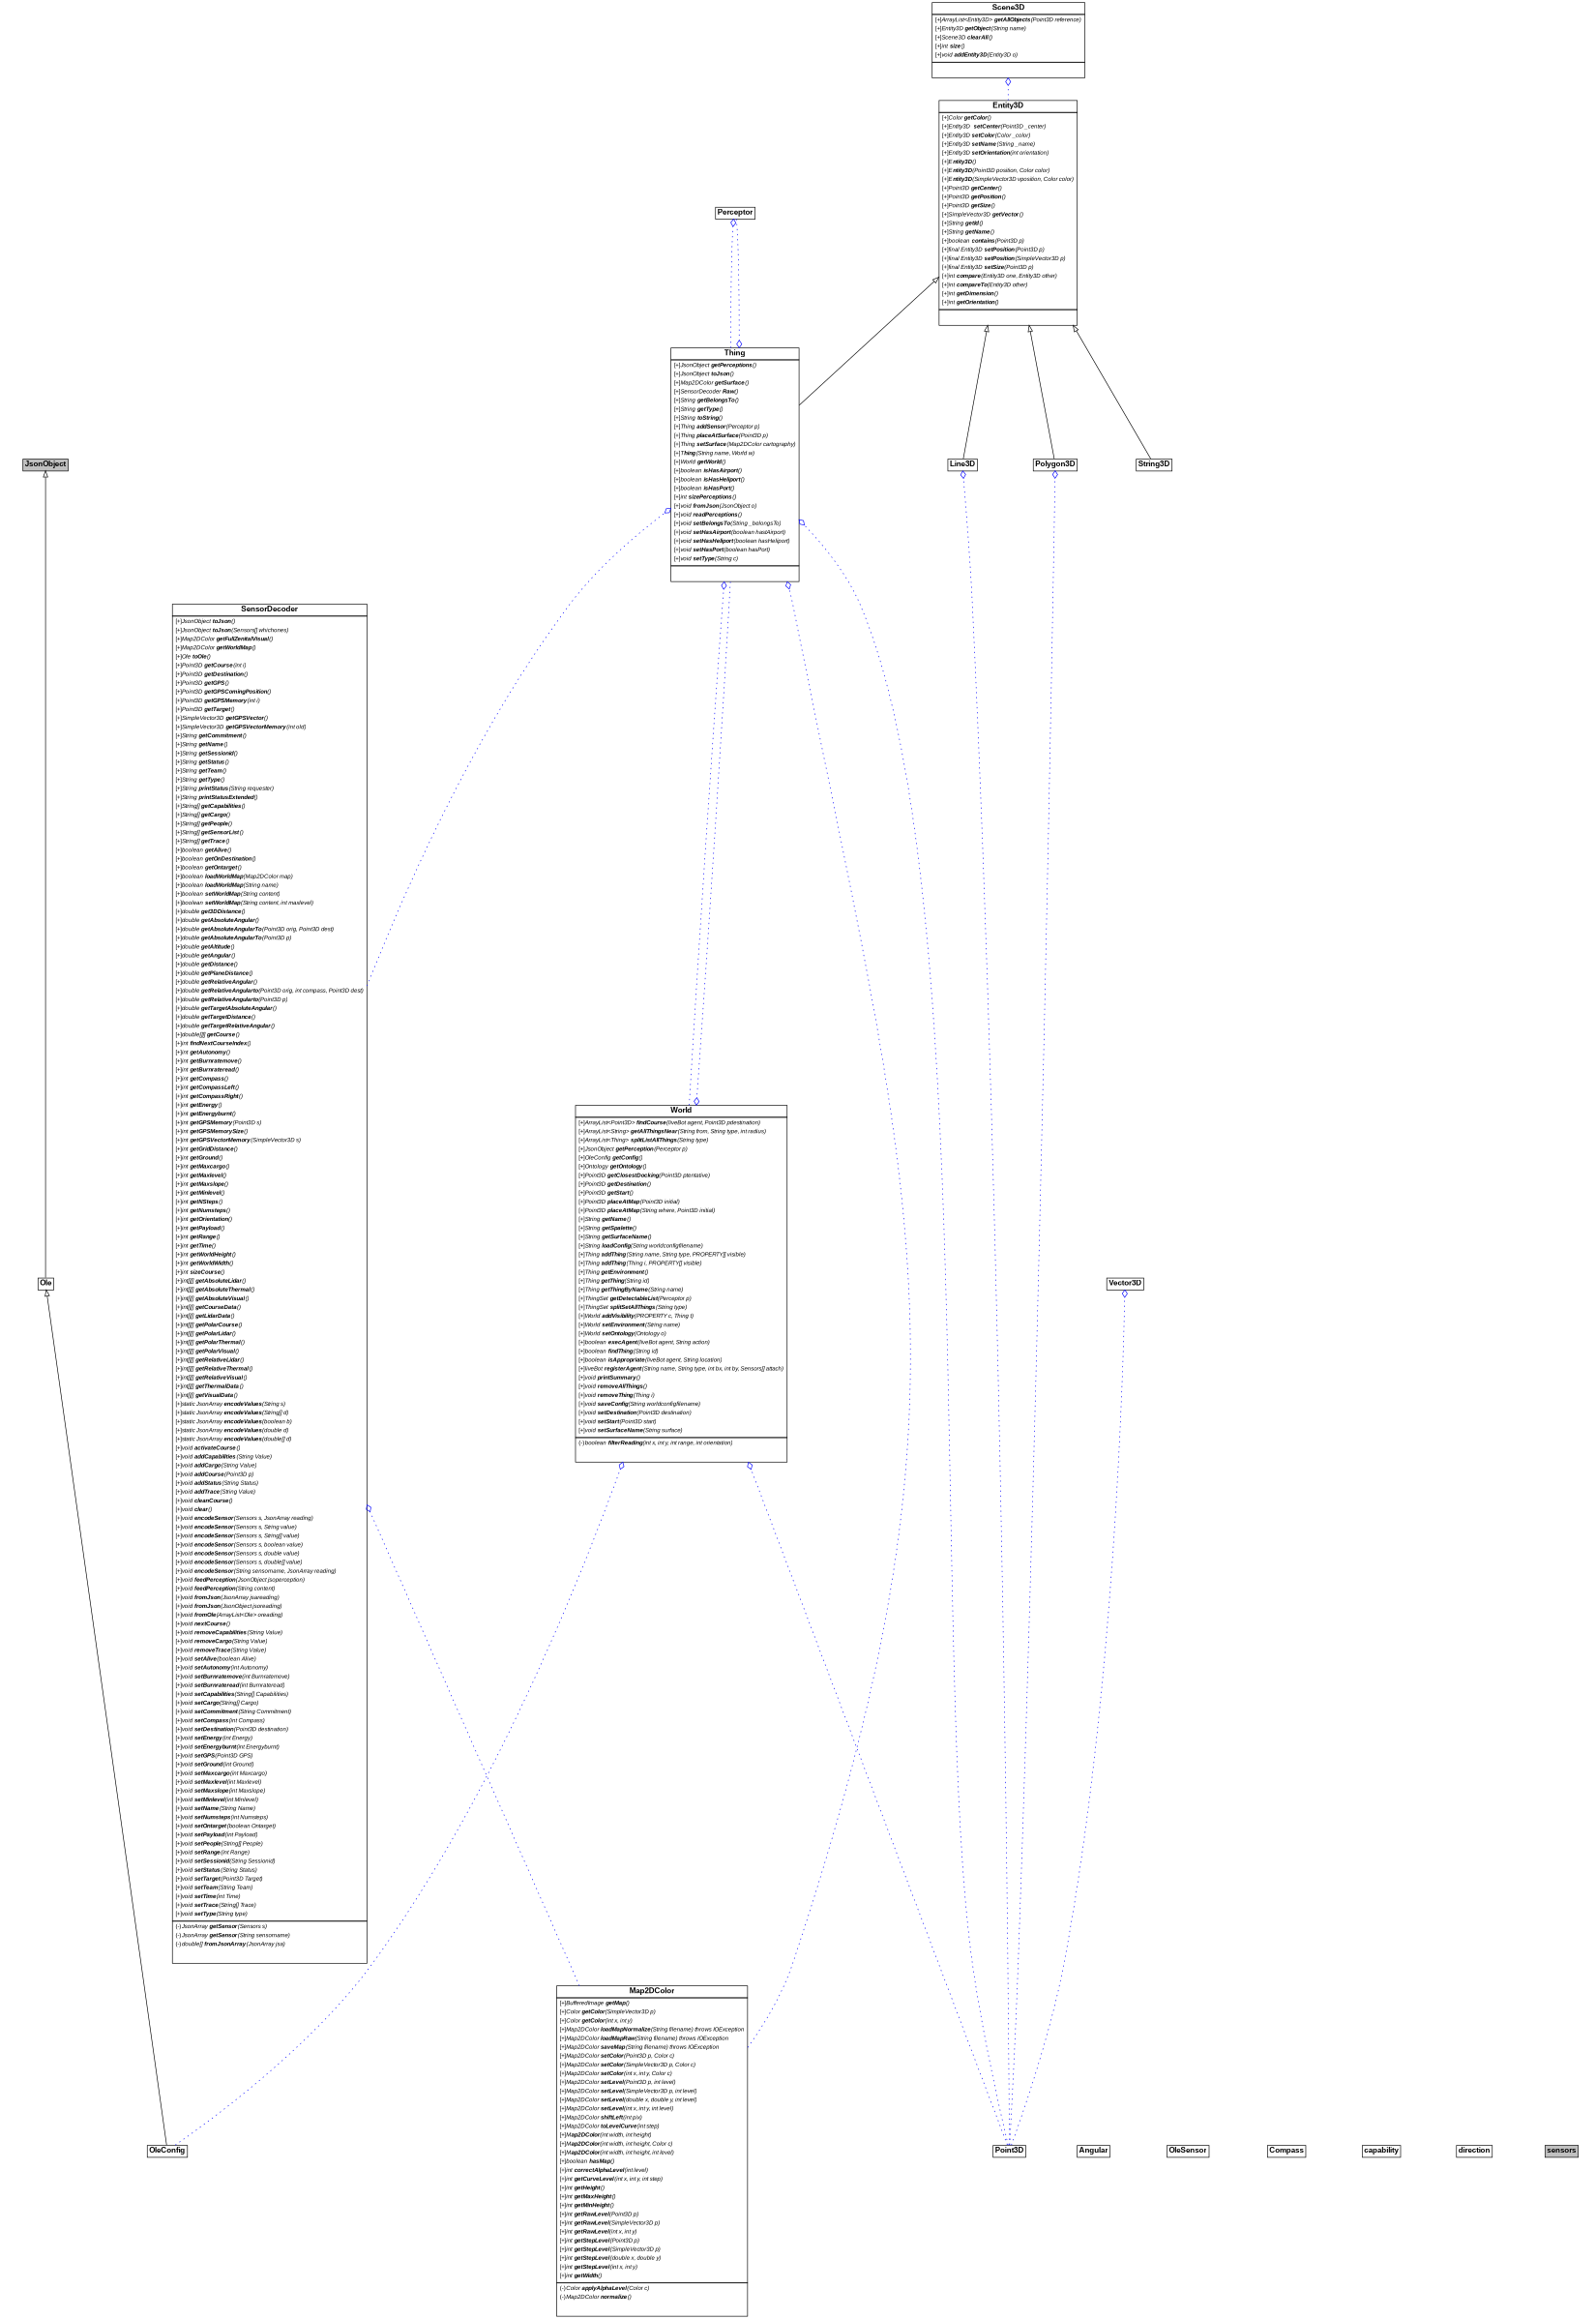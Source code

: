 digraph graphname {
     rankdir="BT"
dpi=600
ratio="fill";
 size="11,16!";
 margin=0;
Ole Ole [shape=plain, label=<<table border="0" cellborder="1" cellspacing="0"><tr><td bgcolor="white"><FONT face="Arial" POINT-SIZE="12"><b>Ole</b></FONT></td></tr>
</table>>]
OleConfig OleConfig [shape=plain, label=<<table border="0" cellborder="1" cellspacing="0"><tr><td bgcolor="white"><FONT face="Arial" POINT-SIZE="12"><b>OleConfig</b></FONT></td></tr>
</table>>]
Angular Angular [shape=plain, label=<<table border="0" cellborder="1" cellspacing="0"><tr><td bgcolor="white"><FONT face="Arial" POINT-SIZE="12"><b>Angular</b></FONT></td></tr>
</table>>]
OleSensor OleSensor [shape=plain, label=<<table border="0" cellborder="1" cellspacing="0"><tr><td bgcolor="white"><FONT face="Arial" POINT-SIZE="12"><b>OleSensor</b></FONT></td></tr>
</table>>]
Compass Compass [shape=plain, label=<<table border="0" cellborder="1" cellspacing="0"><tr><td bgcolor="white"><FONT face="Arial" POINT-SIZE="12"><b>Compass</b></FONT></td></tr>
</table>>]
Entity3D Entity3D [shape=plain, label=<<table border="0" cellborder="1" cellspacing="0"><tr><td bgcolor="white"><FONT face="Arial" POINT-SIZE="12"><b>Entity3D</b></FONT></td></tr>
<tr><td><table border="0" cellborder="0" cellspacing="0"><tr><td align="left"><FONT face="Arial" POINT-SIZE= "9">[+]<i>Color <b>getColor</b>()</i></FONT></td></tr>
<tr><td align="left"><FONT face="Arial" POINT-SIZE= "9">[+]<i>Entity3D  <b>setCenter</b>(Point3D _center)</i></FONT></td></tr>
<tr><td align="left"><FONT face="Arial" POINT-SIZE= "9">[+]<i>Entity3D <b>setColor</b>(Color _color)</i></FONT></td></tr>
<tr><td align="left"><FONT face="Arial" POINT-SIZE= "9">[+]<i>Entity3D <b>setName</b>(String _name)</i></FONT></td></tr>
<tr><td align="left"><FONT face="Arial" POINT-SIZE= "9">[+]<i>Entity3D <b>setOrientation</b>(int orientation)</i></FONT></td></tr>
<tr><td align="left"><FONT face="Arial" POINT-SIZE= "9">[+]<i>E<b>ntity3D</b>()</i></FONT></td></tr>
<tr><td align="left"><FONT face="Arial" POINT-SIZE= "9">[+]<i>E<b>ntity3D</b>(Point3D position, Color color)</i></FONT></td></tr>
<tr><td align="left"><FONT face="Arial" POINT-SIZE= "9">[+]<i>E<b>ntity3D</b>(SimpleVector3D vposition, Color color)</i></FONT></td></tr>
<tr><td align="left"><FONT face="Arial" POINT-SIZE= "9">[+]<i>Point3D <b>getCenter</b>()</i></FONT></td></tr>
<tr><td align="left"><FONT face="Arial" POINT-SIZE= "9">[+]<i>Point3D <b>getPosition</b>()</i></FONT></td></tr>
<tr><td align="left"><FONT face="Arial" POINT-SIZE= "9">[+]<i>Point3D <b>getSize</b>()</i></FONT></td></tr>
<tr><td align="left"><FONT face="Arial" POINT-SIZE= "9">[+]<i>SimpleVector3D <b>getVector</b>()</i></FONT></td></tr>
<tr><td align="left"><FONT face="Arial" POINT-SIZE= "9">[+]<i>String <b>getId</b>()</i></FONT></td></tr>
<tr><td align="left"><FONT face="Arial" POINT-SIZE= "9">[+]<i>String <b>getName</b>()</i></FONT></td></tr>
<tr><td align="left"><FONT face="Arial" POINT-SIZE= "9">[+]<i>boolean <b>contains</b>(Point3D p)</i></FONT></td></tr>
<tr><td align="left"><FONT face="Arial" POINT-SIZE= "9">[+]<i>final Entity3D <b>setPosition</b>(Point3D p)</i></FONT></td></tr>
<tr><td align="left"><FONT face="Arial" POINT-SIZE= "9">[+]<i>final Entity3D <b>setPosition</b>(SimpleVector3D p)</i></FONT></td></tr>
<tr><td align="left"><FONT face="Arial" POINT-SIZE= "9">[+]<i>final Entity3D <b>setSize</b>(Point3D p)</i></FONT></td></tr>
<tr><td align="left"><FONT face="Arial" POINT-SIZE= "9">[+]<i>int <b>compare</b>(Entity3D one, Entity3D other)</i></FONT></td></tr>
<tr><td align="left"><FONT face="Arial" POINT-SIZE= "9">[+]<i>int <b>compareTo</b>(Entity3D other)</i></FONT></td></tr>
<tr><td align="left"><FONT face="Arial" POINT-SIZE= "9">[+]<i>int <b>getDimension</b>()</i></FONT></td></tr>
<tr><td align="left"><FONT face="Arial" POINT-SIZE= "9">[+]<i>int <b>getOrientation</b>()</i></FONT></td></tr>
</table></td></tr>
<tr><td><table border="0" cellborder="0" cellspacing="0"><tr><td> </td></tr></table></td></tr>
</table>>]
Line3D Line3D [shape=plain, label=<<table border="0" cellborder="1" cellspacing="0"><tr><td bgcolor="white"><FONT face="Arial" POINT-SIZE="12"><b>Line3D</b></FONT></td></tr>
</table>>]
Point3D Point3D [shape=plain, label=<<table border="0" cellborder="1" cellspacing="0"><tr><td bgcolor="white"><FONT face="Arial" POINT-SIZE="12"><b>Point3D</b></FONT></td></tr>
</table>>]
Polygon3D Polygon3D [shape=plain, label=<<table border="0" cellborder="1" cellspacing="0"><tr><td bgcolor="white"><FONT face="Arial" POINT-SIZE="12"><b>Polygon3D</b></FONT></td></tr>
</table>>]
Scene3D Scene3D [shape=plain, label=<<table border="0" cellborder="1" cellspacing="0"><tr><td bgcolor="white"><FONT face="Arial" POINT-SIZE="12"><b>Scene3D</b></FONT></td></tr>
<tr><td><table border="0" cellborder="0" cellspacing="0"><tr><td align="left"><FONT face="Arial" POINT-SIZE= "9">[+]<i>ArrayList&lt;Entity3D&gt; <b>getAllObjects</b>(Point3D reference)</i></FONT></td></tr>
<tr><td align="left"><FONT face="Arial" POINT-SIZE= "9">[+]<i>Entity3D <b>getObject</b>(String name)</i></FONT></td></tr>
<tr><td align="left"><FONT face="Arial" POINT-SIZE= "9">[+]<i>Scene3D <b>clearAll</b>()</i></FONT></td></tr>
<tr><td align="left"><FONT face="Arial" POINT-SIZE= "9">[+]<i>int <b>size</b>()</i></FONT></td></tr>
<tr><td align="left"><FONT face="Arial" POINT-SIZE= "9">[+]<i>void <b>addEntity3D</b>(Entity3D o)</i></FONT></td></tr>
</table></td></tr>
<tr><td><table border="0" cellborder="0" cellspacing="0"><tr><td> </td></tr></table></td></tr>
</table>>]
String3D String3D [shape=plain, label=<<table border="0" cellborder="1" cellspacing="0"><tr><td bgcolor="white"><FONT face="Arial" POINT-SIZE="12"><b>String3D</b></FONT></td></tr>
</table>>]
Vector3D Vector3D [shape=plain, label=<<table border="0" cellborder="1" cellspacing="0"><tr><td bgcolor="white"><FONT face="Arial" POINT-SIZE="12"><b>Vector3D</b></FONT></td></tr>
</table>>]
capability capability [shape=plain, label=<<table border="0" cellborder="1" cellspacing="0"><tr><td bgcolor="white"><FONT face="Arial" POINT-SIZE="12"><b>capability</b></FONT></td></tr>
</table>>]
direction direction [shape=plain, label=<<table border="0" cellborder="1" cellspacing="0"><tr><td bgcolor="white"><FONT face="Arial" POINT-SIZE="12"><b>direction</b></FONT></td></tr>
</table>>]
Map2DColor Map2DColor [shape=plain, label=<<table border="0" cellborder="1" cellspacing="0"><tr><td bgcolor="white"><FONT face="Arial" POINT-SIZE="12"><b>Map2DColor</b></FONT></td></tr>
<tr><td><table border="0" cellborder="0" cellspacing="0"><tr><td align="left"><FONT face="Arial" POINT-SIZE= "9">[+]<i>BufferedImage <b>getMap</b>()</i></FONT></td></tr>
<tr><td align="left"><FONT face="Arial" POINT-SIZE= "9">[+]<i>Color <b>getColor</b>(SimpleVector3D p)</i></FONT></td></tr>
<tr><td align="left"><FONT face="Arial" POINT-SIZE= "9">[+]<i>Color <b>getColor</b>(int x, int y)</i></FONT></td></tr>
<tr><td align="left"><FONT face="Arial" POINT-SIZE= "9">[+]<i>Map2DColor <b>loadMapNormalize</b>(String filename) throws IOException</i></FONT></td></tr>
<tr><td align="left"><FONT face="Arial" POINT-SIZE= "9">[+]<i>Map2DColor <b>loadMapRaw</b>(String filename) throws IOException</i></FONT></td></tr>
<tr><td align="left"><FONT face="Arial" POINT-SIZE= "9">[+]<i>Map2DColor <b>saveMap</b>(String filename) throws IOException</i></FONT></td></tr>
<tr><td align="left"><FONT face="Arial" POINT-SIZE= "9">[+]<i>Map2DColor <b>setColor</b>(Point3D p, Color c)</i></FONT></td></tr>
<tr><td align="left"><FONT face="Arial" POINT-SIZE= "9">[+]<i>Map2DColor <b>setColor</b>(SimpleVector3D p, Color c)</i></FONT></td></tr>
<tr><td align="left"><FONT face="Arial" POINT-SIZE= "9">[+]<i>Map2DColor <b>setColor</b>(int x, int y, Color c)</i></FONT></td></tr>
<tr><td align="left"><FONT face="Arial" POINT-SIZE= "9">[+]<i>Map2DColor <b>setLevel</b>(Point3D p, int level)</i></FONT></td></tr>
<tr><td align="left"><FONT face="Arial" POINT-SIZE= "9">[+]<i>Map2DColor <b>setLevel</b>(SimpleVector3D p, int level)</i></FONT></td></tr>
<tr><td align="left"><FONT face="Arial" POINT-SIZE= "9">[+]<i>Map2DColor <b>setLevel</b>(double x, double y, int level)</i></FONT></td></tr>
<tr><td align="left"><FONT face="Arial" POINT-SIZE= "9">[+]<i>Map2DColor <b>setLevel</b>(int x, int y, int level)</i></FONT></td></tr>
<tr><td align="left"><FONT face="Arial" POINT-SIZE= "9">[+]<i>Map2DColor <b>shiftLeft</b>(int pix)</i></FONT></td></tr>
<tr><td align="left"><FONT face="Arial" POINT-SIZE= "9">[+]<i>Map2DColor <b>toLevelCurve</b>(int step)</i></FONT></td></tr>
<tr><td align="left"><FONT face="Arial" POINT-SIZE= "9">[+]<i>M<b>ap2DColor</b>(int width, int height)</i></FONT></td></tr>
<tr><td align="left"><FONT face="Arial" POINT-SIZE= "9">[+]<i>M<b>ap2DColor</b>(int width, int height, Color c)</i></FONT></td></tr>
<tr><td align="left"><FONT face="Arial" POINT-SIZE= "9">[+]<i>M<b>ap2DColor</b>(int width, int height, int level)</i></FONT></td></tr>
<tr><td align="left"><FONT face="Arial" POINT-SIZE= "9">[+]<i>boolean <b>hasMap</b>()</i></FONT></td></tr>
<tr><td align="left"><FONT face="Arial" POINT-SIZE= "9">[+]<i>int <b>correctAlphaLevel</b>(int level)</i></FONT></td></tr>
<tr><td align="left"><FONT face="Arial" POINT-SIZE= "9">[+]<i>int <b>getCurveLevel</b>(int x, int y, int step)</i></FONT></td></tr>
<tr><td align="left"><FONT face="Arial" POINT-SIZE= "9">[+]<i>int <b>getHeight</b>()</i></FONT></td></tr>
<tr><td align="left"><FONT face="Arial" POINT-SIZE= "9">[+]<i>int <b>getMaxHeight</b>()</i></FONT></td></tr>
<tr><td align="left"><FONT face="Arial" POINT-SIZE= "9">[+]<i>int <b>getMinHeight</b>()</i></FONT></td></tr>
<tr><td align="left"><FONT face="Arial" POINT-SIZE= "9">[+]<i>int <b>getRawLevel</b>(Point3D p)</i></FONT></td></tr>
<tr><td align="left"><FONT face="Arial" POINT-SIZE= "9">[+]<i>int <b>getRawLevel</b>(SimpleVector3D p)</i></FONT></td></tr>
<tr><td align="left"><FONT face="Arial" POINT-SIZE= "9">[+]<i>int <b>getRawLevel</b>(int x, int y)</i></FONT></td></tr>
<tr><td align="left"><FONT face="Arial" POINT-SIZE= "9">[+]<i>int <b>getStepLevel</b>(Point3D p)</i></FONT></td></tr>
<tr><td align="left"><FONT face="Arial" POINT-SIZE= "9">[+]<i>int <b>getStepLevel</b>(SimpleVector3D p)</i></FONT></td></tr>
<tr><td align="left"><FONT face="Arial" POINT-SIZE= "9">[+]<i>int <b>getStepLevel</b>(double x, double y)</i></FONT></td></tr>
<tr><td align="left"><FONT face="Arial" POINT-SIZE= "9">[+]<i>int <b>getStepLevel</b>(int x, int y)</i></FONT></td></tr>
<tr><td align="left"><FONT face="Arial" POINT-SIZE= "9">[+]<i>int <b>getWidth</b>()</i></FONT></td></tr>
</table></td></tr>
<tr><td><table border="0" cellborder="0" cellspacing="0"><tr><td align="left"><FONT face="Arial" POINT-SIZE= "9">(-)<i>Color <b>applyAlphaLevel</b>(Color c)</i></FONT></td></tr>
<tr><td align="left"><FONT face="Arial" POINT-SIZE= "9">(-)<i>Map2DColor <b>normalize</b>()</i></FONT></td></tr>
<tr><td> </td></tr></table></td></tr>
</table>>]
Perceptor Perceptor [shape=plain, label=<<table border="0" cellborder="1" cellspacing="0"><tr><td bgcolor="white"><FONT face="Arial" POINT-SIZE="12"><b>Perceptor</b></FONT></td></tr>
</table>>]
SensorDecoder SensorDecoder [shape=plain, label=<<table border="0" cellborder="1" cellspacing="0"><tr><td bgcolor="white"><FONT face="Arial" POINT-SIZE="12"><b>SensorDecoder</b></FONT></td></tr>
<tr><td><table border="0" cellborder="0" cellspacing="0"><tr><td align="left"><FONT face="Arial" POINT-SIZE= "9">[+]<i>JsonObject <b>toJson</b>()</i></FONT></td></tr>
<tr><td align="left"><FONT face="Arial" POINT-SIZE= "9">[+]<i>JsonObject <b>toJson</b>(Sensors[] whichones)</i></FONT></td></tr>
<tr><td align="left"><FONT face="Arial" POINT-SIZE= "9">[+]<i>Map2DColor <b>getFullZenitalVisual</b>()</i></FONT></td></tr>
<tr><td align="left"><FONT face="Arial" POINT-SIZE= "9">[+]<i>Map2DColor <b>getWorldMap</b>()</i></FONT></td></tr>
<tr><td align="left"><FONT face="Arial" POINT-SIZE= "9">[+]<i>Ole <b>toOle</b>()</i></FONT></td></tr>
<tr><td align="left"><FONT face="Arial" POINT-SIZE= "9">[+]<i>Point3D <b>getCourse</b>(int i)</i></FONT></td></tr>
<tr><td align="left"><FONT face="Arial" POINT-SIZE= "9">[+]<i>Point3D <b>getDestination</b>()</i></FONT></td></tr>
<tr><td align="left"><FONT face="Arial" POINT-SIZE= "9">[+]<i>Point3D <b>getGPS</b>()</i></FONT></td></tr>
<tr><td align="left"><FONT face="Arial" POINT-SIZE= "9">[+]<i>Point3D <b>getGPSComingPosition</b>()</i></FONT></td></tr>
<tr><td align="left"><FONT face="Arial" POINT-SIZE= "9">[+]<i>Point3D <b>getGPSMemory</b>(int i)</i></FONT></td></tr>
<tr><td align="left"><FONT face="Arial" POINT-SIZE= "9">[+]<i>Point3D <b>getTarget</b>()</i></FONT></td></tr>
<tr><td align="left"><FONT face="Arial" POINT-SIZE= "9">[+]<i>SimpleVector3D <b>getGPSVector</b>()</i></FONT></td></tr>
<tr><td align="left"><FONT face="Arial" POINT-SIZE= "9">[+]<i>SimpleVector3D <b>getGPSVectorMemory</b>(int old)</i></FONT></td></tr>
<tr><td align="left"><FONT face="Arial" POINT-SIZE= "9">[+]<i>String <b>getCommitment</b>()</i></FONT></td></tr>
<tr><td align="left"><FONT face="Arial" POINT-SIZE= "9">[+]<i>String <b>getName</b>()</i></FONT></td></tr>
<tr><td align="left"><FONT face="Arial" POINT-SIZE= "9">[+]<i>String <b>getSessionid</b>()</i></FONT></td></tr>
<tr><td align="left"><FONT face="Arial" POINT-SIZE= "9">[+]<i>String <b>getStatus</b>()</i></FONT></td></tr>
<tr><td align="left"><FONT face="Arial" POINT-SIZE= "9">[+]<i>String <b>getTeam</b>()</i></FONT></td></tr>
<tr><td align="left"><FONT face="Arial" POINT-SIZE= "9">[+]<i>String <b>getType</b>()</i></FONT></td></tr>
<tr><td align="left"><FONT face="Arial" POINT-SIZE= "9">[+]<i>String <b>printStatus</b>(String requester)</i></FONT></td></tr>
<tr><td align="left"><FONT face="Arial" POINT-SIZE= "9">[+]<i>String <b>printStatusExtended</b>()</i></FONT></td></tr>
<tr><td align="left"><FONT face="Arial" POINT-SIZE= "9">[+]<i>String[] <b>getCapabilities</b>()</i></FONT></td></tr>
<tr><td align="left"><FONT face="Arial" POINT-SIZE= "9">[+]<i>String[] <b>getCargo</b>()</i></FONT></td></tr>
<tr><td align="left"><FONT face="Arial" POINT-SIZE= "9">[+]<i>String[] <b>getPeople</b>()</i></FONT></td></tr>
<tr><td align="left"><FONT face="Arial" POINT-SIZE= "9">[+]<i>String[] <b>getSensorList</b>()</i></FONT></td></tr>
<tr><td align="left"><FONT face="Arial" POINT-SIZE= "9">[+]<i>String[] <b>getTrace</b>()</i></FONT></td></tr>
<tr><td align="left"><FONT face="Arial" POINT-SIZE= "9">[+]<i>boolean <b>getAlive</b>()</i></FONT></td></tr>
<tr><td align="left"><FONT face="Arial" POINT-SIZE= "9">[+]<i>boolean <b>getOnDestination</b>()</i></FONT></td></tr>
<tr><td align="left"><FONT face="Arial" POINT-SIZE= "9">[+]<i>boolean <b>getOntarget</b>()</i></FONT></td></tr>
<tr><td align="left"><FONT face="Arial" POINT-SIZE= "9">[+]<i>boolean <b>loadWorldMap</b>(Map2DColor map)</i></FONT></td></tr>
<tr><td align="left"><FONT face="Arial" POINT-SIZE= "9">[+]<i>boolean <b>loadWorldMap</b>(String name)</i></FONT></td></tr>
<tr><td align="left"><FONT face="Arial" POINT-SIZE= "9">[+]<i>boolean <b>setWorldMap</b>(String content)</i></FONT></td></tr>
<tr><td align="left"><FONT face="Arial" POINT-SIZE= "9">[+]<i>boolean <b>setWorldMap</b>(String content, int maxlevel)</i></FONT></td></tr>
<tr><td align="left"><FONT face="Arial" POINT-SIZE= "9">[+]<i>double <b>get3DDistance</b>()</i></FONT></td></tr>
<tr><td align="left"><FONT face="Arial" POINT-SIZE= "9">[+]<i>double <b>getAbsoluteAngular</b>()</i></FONT></td></tr>
<tr><td align="left"><FONT face="Arial" POINT-SIZE= "9">[+]<i>double <b>getAbsoluteAngularTo</b>(Point3D orig, Point3D dest)</i></FONT></td></tr>
<tr><td align="left"><FONT face="Arial" POINT-SIZE= "9">[+]<i>double <b>getAbsoluteAngularTo</b>(Point3D p)</i></FONT></td></tr>
<tr><td align="left"><FONT face="Arial" POINT-SIZE= "9">[+]<i>double <b>getAltitude</b>()</i></FONT></td></tr>
<tr><td align="left"><FONT face="Arial" POINT-SIZE= "9">[+]<i>double <b>getAngular</b>()</i></FONT></td></tr>
<tr><td align="left"><FONT face="Arial" POINT-SIZE= "9">[+]<i>double <b>getDistance</b>()</i></FONT></td></tr>
<tr><td align="left"><FONT face="Arial" POINT-SIZE= "9">[+]<i>double <b>getPlaneDistance</b>()</i></FONT></td></tr>
<tr><td align="left"><FONT face="Arial" POINT-SIZE= "9">[+]<i>double <b>getRelativeAngular</b>()</i></FONT></td></tr>
<tr><td align="left"><FONT face="Arial" POINT-SIZE= "9">[+]<i>double <b>getRelativeAngularto</b>(Point3D orig, int compass, Point3D dest)</i></FONT></td></tr>
<tr><td align="left"><FONT face="Arial" POINT-SIZE= "9">[+]<i>double <b>getRelativeAngularto</b>(Point3D p)</i></FONT></td></tr>
<tr><td align="left"><FONT face="Arial" POINT-SIZE= "9">[+]<i>double <b>getTargetAbsoluteAngular</b>()</i></FONT></td></tr>
<tr><td align="left"><FONT face="Arial" POINT-SIZE= "9">[+]<i>double <b>getTargetDistance</b>()</i></FONT></td></tr>
<tr><td align="left"><FONT face="Arial" POINT-SIZE= "9">[+]<i>double <b>getTargetRelativeAngular</b>()</i></FONT></td></tr>
<tr><td align="left"><FONT face="Arial" POINT-SIZE= "9">[+]<i>double[][] <b>getCourse</b>()</i></FONT></td></tr>
<tr><td align="left"><FONT face="Arial" POINT-SIZE= "9">[+]<i>int <b>findNextCourseIndex</b>()</i></FONT></td></tr>
<tr><td align="left"><FONT face="Arial" POINT-SIZE= "9">[+]<i>int <b>getAutonomy</b>()</i></FONT></td></tr>
<tr><td align="left"><FONT face="Arial" POINT-SIZE= "9">[+]<i>int <b>getBurnratemove</b>()</i></FONT></td></tr>
<tr><td align="left"><FONT face="Arial" POINT-SIZE= "9">[+]<i>int <b>getBurnrateread</b>()</i></FONT></td></tr>
<tr><td align="left"><FONT face="Arial" POINT-SIZE= "9">[+]<i>int <b>getCompass</b>()</i></FONT></td></tr>
<tr><td align="left"><FONT face="Arial" POINT-SIZE= "9">[+]<i>int <b>getCompassLeft</b>()</i></FONT></td></tr>
<tr><td align="left"><FONT face="Arial" POINT-SIZE= "9">[+]<i>int <b>getCompassRight</b>()</i></FONT></td></tr>
<tr><td align="left"><FONT face="Arial" POINT-SIZE= "9">[+]<i>int <b>getEnergy</b>()</i></FONT></td></tr>
<tr><td align="left"><FONT face="Arial" POINT-SIZE= "9">[+]<i>int <b>getEnergyburnt</b>()</i></FONT></td></tr>
<tr><td align="left"><FONT face="Arial" POINT-SIZE= "9">[+]<i>int <b>getGPSMemory</b>(Point3D s)</i></FONT></td></tr>
<tr><td align="left"><FONT face="Arial" POINT-SIZE= "9">[+]<i>int <b>getGPSMemorySize</b>()</i></FONT></td></tr>
<tr><td align="left"><FONT face="Arial" POINT-SIZE= "9">[+]<i>int <b>getGPSVectorMemory</b>(SimpleVector3D s)</i></FONT></td></tr>
<tr><td align="left"><FONT face="Arial" POINT-SIZE= "9">[+]<i>int <b>getGridDistance</b>()</i></FONT></td></tr>
<tr><td align="left"><FONT face="Arial" POINT-SIZE= "9">[+]<i>int <b>getGround</b>()</i></FONT></td></tr>
<tr><td align="left"><FONT face="Arial" POINT-SIZE= "9">[+]<i>int <b>getMaxcargo</b>()</i></FONT></td></tr>
<tr><td align="left"><FONT face="Arial" POINT-SIZE= "9">[+]<i>int <b>getMaxlevel</b>()</i></FONT></td></tr>
<tr><td align="left"><FONT face="Arial" POINT-SIZE= "9">[+]<i>int <b>getMaxslope</b>()</i></FONT></td></tr>
<tr><td align="left"><FONT face="Arial" POINT-SIZE= "9">[+]<i>int <b>getMinlevel</b>()</i></FONT></td></tr>
<tr><td align="left"><FONT face="Arial" POINT-SIZE= "9">[+]<i>int <b>getNSteps</b>()</i></FONT></td></tr>
<tr><td align="left"><FONT face="Arial" POINT-SIZE= "9">[+]<i>int <b>getNumsteps</b>()</i></FONT></td></tr>
<tr><td align="left"><FONT face="Arial" POINT-SIZE= "9">[+]<i>int <b>getOrientation</b>()</i></FONT></td></tr>
<tr><td align="left"><FONT face="Arial" POINT-SIZE= "9">[+]<i>int <b>getPayload</b>()</i></FONT></td></tr>
<tr><td align="left"><FONT face="Arial" POINT-SIZE= "9">[+]<i>int <b>getRange</b>()</i></FONT></td></tr>
<tr><td align="left"><FONT face="Arial" POINT-SIZE= "9">[+]<i>int <b>getTime</b>()</i></FONT></td></tr>
<tr><td align="left"><FONT face="Arial" POINT-SIZE= "9">[+]<i>int <b>getWorldHeight</b>()</i></FONT></td></tr>
<tr><td align="left"><FONT face="Arial" POINT-SIZE= "9">[+]<i>int <b>getWorldWidth</b>()</i></FONT></td></tr>
<tr><td align="left"><FONT face="Arial" POINT-SIZE= "9">[+]<i>int <b>sizeCourse</b>()</i></FONT></td></tr>
<tr><td align="left"><FONT face="Arial" POINT-SIZE= "9">[+]<i>int[][] <b>getAbsoluteLidar</b>()</i></FONT></td></tr>
<tr><td align="left"><FONT face="Arial" POINT-SIZE= "9">[+]<i>int[][] <b>getAbsoluteThermal</b>()</i></FONT></td></tr>
<tr><td align="left"><FONT face="Arial" POINT-SIZE= "9">[+]<i>int[][] <b>getAbsoluteVisual</b>()</i></FONT></td></tr>
<tr><td align="left"><FONT face="Arial" POINT-SIZE= "9">[+]<i>int[][] <b>getCourseData</b>()</i></FONT></td></tr>
<tr><td align="left"><FONT face="Arial" POINT-SIZE= "9">[+]<i>int[][] <b>getLidarData</b>()</i></FONT></td></tr>
<tr><td align="left"><FONT face="Arial" POINT-SIZE= "9">[+]<i>int[][] <b>getPolarCourse</b>()</i></FONT></td></tr>
<tr><td align="left"><FONT face="Arial" POINT-SIZE= "9">[+]<i>int[][] <b>getPolarLidar</b>()</i></FONT></td></tr>
<tr><td align="left"><FONT face="Arial" POINT-SIZE= "9">[+]<i>int[][] <b>getPolarThermal</b>()</i></FONT></td></tr>
<tr><td align="left"><FONT face="Arial" POINT-SIZE= "9">[+]<i>int[][] <b>getPolarVisual</b>()</i></FONT></td></tr>
<tr><td align="left"><FONT face="Arial" POINT-SIZE= "9">[+]<i>int[][] <b>getRelativeLidar</b>()</i></FONT></td></tr>
<tr><td align="left"><FONT face="Arial" POINT-SIZE= "9">[+]<i>int[][] <b>getRelativeThermal</b>()</i></FONT></td></tr>
<tr><td align="left"><FONT face="Arial" POINT-SIZE= "9">[+]<i>int[][] <b>getRelativeVisual</b>()</i></FONT></td></tr>
<tr><td align="left"><FONT face="Arial" POINT-SIZE= "9">[+]<i>int[][] <b>getThermalData</b>()</i></FONT></td></tr>
<tr><td align="left"><FONT face="Arial" POINT-SIZE= "9">[+]<i>int[][] <b>getVisualData</b>()</i></FONT></td></tr>
<tr><td align="left"><FONT face="Arial" POINT-SIZE= "9">[+]<i>static JsonArray <b>encodeValues</b>(String s)</i></FONT></td></tr>
<tr><td align="left"><FONT face="Arial" POINT-SIZE= "9">[+]<i>static JsonArray <b>encodeValues</b>(String[] d)</i></FONT></td></tr>
<tr><td align="left"><FONT face="Arial" POINT-SIZE= "9">[+]<i>static JsonArray <b>encodeValues</b>(boolean b)</i></FONT></td></tr>
<tr><td align="left"><FONT face="Arial" POINT-SIZE= "9">[+]<i>static JsonArray <b>encodeValues</b>(double d)</i></FONT></td></tr>
<tr><td align="left"><FONT face="Arial" POINT-SIZE= "9">[+]<i>static JsonArray <b>encodeValues</b>(double[] d)</i></FONT></td></tr>
<tr><td align="left"><FONT face="Arial" POINT-SIZE= "9">[+]<i>void <b>activateCourse</b>()</i></FONT></td></tr>
<tr><td align="left"><FONT face="Arial" POINT-SIZE= "9">[+]<i>void <b>addCapabilities</b>(String Value)</i></FONT></td></tr>
<tr><td align="left"><FONT face="Arial" POINT-SIZE= "9">[+]<i>void <b>addCargo</b>(String Value)</i></FONT></td></tr>
<tr><td align="left"><FONT face="Arial" POINT-SIZE= "9">[+]<i>void <b>addCourse</b>(Point3D p)</i></FONT></td></tr>
<tr><td align="left"><FONT face="Arial" POINT-SIZE= "9">[+]<i>void <b>addStatus</b>(String Status)</i></FONT></td></tr>
<tr><td align="left"><FONT face="Arial" POINT-SIZE= "9">[+]<i>void <b>addTrace</b>(String Value)</i></FONT></td></tr>
<tr><td align="left"><FONT face="Arial" POINT-SIZE= "9">[+]<i>void <b>cleanCourse</b>()</i></FONT></td></tr>
<tr><td align="left"><FONT face="Arial" POINT-SIZE= "9">[+]<i>void <b>clear</b>()</i></FONT></td></tr>
<tr><td align="left"><FONT face="Arial" POINT-SIZE= "9">[+]<i>void <b>encodeSensor</b>(Sensors s, JsonArray reading)</i></FONT></td></tr>
<tr><td align="left"><FONT face="Arial" POINT-SIZE= "9">[+]<i>void <b>encodeSensor</b>(Sensors s, String value)</i></FONT></td></tr>
<tr><td align="left"><FONT face="Arial" POINT-SIZE= "9">[+]<i>void <b>encodeSensor</b>(Sensors s, String[] value)</i></FONT></td></tr>
<tr><td align="left"><FONT face="Arial" POINT-SIZE= "9">[+]<i>void <b>encodeSensor</b>(Sensors s, boolean value)</i></FONT></td></tr>
<tr><td align="left"><FONT face="Arial" POINT-SIZE= "9">[+]<i>void <b>encodeSensor</b>(Sensors s, double value)</i></FONT></td></tr>
<tr><td align="left"><FONT face="Arial" POINT-SIZE= "9">[+]<i>void <b>encodeSensor</b>(Sensors s, double[] value)</i></FONT></td></tr>
<tr><td align="left"><FONT face="Arial" POINT-SIZE= "9">[+]<i>void <b>encodeSensor</b>(String sensorname, JsonArray reading)</i></FONT></td></tr>
<tr><td align="left"><FONT face="Arial" POINT-SIZE= "9">[+]<i>void <b>feedPerception</b>(JsonObject jsoperception)</i></FONT></td></tr>
<tr><td align="left"><FONT face="Arial" POINT-SIZE= "9">[+]<i>void <b>feedPerception</b>(String content)</i></FONT></td></tr>
<tr><td align="left"><FONT face="Arial" POINT-SIZE= "9">[+]<i>void <b>fromJson</b>(JsonArray jsareading)</i></FONT></td></tr>
<tr><td align="left"><FONT face="Arial" POINT-SIZE= "9">[+]<i>void <b>fromJson</b>(JsonObject jsoreading)</i></FONT></td></tr>
<tr><td align="left"><FONT face="Arial" POINT-SIZE= "9">[+]<i>void <b>fromOle</b>(ArrayList&lt;Ole&gt; oreading)</i></FONT></td></tr>
<tr><td align="left"><FONT face="Arial" POINT-SIZE= "9">[+]<i>void <b>nextCourse</b>()</i></FONT></td></tr>
<tr><td align="left"><FONT face="Arial" POINT-SIZE= "9">[+]<i>void <b>removeCapabilities</b>(String Value)</i></FONT></td></tr>
<tr><td align="left"><FONT face="Arial" POINT-SIZE= "9">[+]<i>void <b>removeCargo</b>(String Value)</i></FONT></td></tr>
<tr><td align="left"><FONT face="Arial" POINT-SIZE= "9">[+]<i>void <b>removeTrace</b>(String Value)</i></FONT></td></tr>
<tr><td align="left"><FONT face="Arial" POINT-SIZE= "9">[+]<i>void <b>setAlive</b>(boolean Alive)</i></FONT></td></tr>
<tr><td align="left"><FONT face="Arial" POINT-SIZE= "9">[+]<i>void <b>setAutonomy</b>(int Autonomy)</i></FONT></td></tr>
<tr><td align="left"><FONT face="Arial" POINT-SIZE= "9">[+]<i>void <b>setBurnratemove</b>(int Burnratemove)</i></FONT></td></tr>
<tr><td align="left"><FONT face="Arial" POINT-SIZE= "9">[+]<i>void <b>setBurnrateread</b>(int Burnrateread)</i></FONT></td></tr>
<tr><td align="left"><FONT face="Arial" POINT-SIZE= "9">[+]<i>void <b>setCapabilities</b>(String[] Capabilities)</i></FONT></td></tr>
<tr><td align="left"><FONT face="Arial" POINT-SIZE= "9">[+]<i>void <b>setCargo</b>(String[] Cargo)</i></FONT></td></tr>
<tr><td align="left"><FONT face="Arial" POINT-SIZE= "9">[+]<i>void <b>setCommitment</b>(String Commitment)</i></FONT></td></tr>
<tr><td align="left"><FONT face="Arial" POINT-SIZE= "9">[+]<i>void <b>setCompass</b>(int Compass)</i></FONT></td></tr>
<tr><td align="left"><FONT face="Arial" POINT-SIZE= "9">[+]<i>void <b>setDestination</b>(Point3D destination)</i></FONT></td></tr>
<tr><td align="left"><FONT face="Arial" POINT-SIZE= "9">[+]<i>void <b>setEnergy</b>(int Energy)</i></FONT></td></tr>
<tr><td align="left"><FONT face="Arial" POINT-SIZE= "9">[+]<i>void <b>setEnergyburnt</b>(int Energyburnt)</i></FONT></td></tr>
<tr><td align="left"><FONT face="Arial" POINT-SIZE= "9">[+]<i>void <b>setGPS</b>(Point3D GPS)</i></FONT></td></tr>
<tr><td align="left"><FONT face="Arial" POINT-SIZE= "9">[+]<i>void <b>setGround</b>(int Ground)</i></FONT></td></tr>
<tr><td align="left"><FONT face="Arial" POINT-SIZE= "9">[+]<i>void <b>setMaxcargo</b>(int Maxcargo)</i></FONT></td></tr>
<tr><td align="left"><FONT face="Arial" POINT-SIZE= "9">[+]<i>void <b>setMaxlevel</b>(int Maxlevel)</i></FONT></td></tr>
<tr><td align="left"><FONT face="Arial" POINT-SIZE= "9">[+]<i>void <b>setMaxslope</b>(int Maxslope)</i></FONT></td></tr>
<tr><td align="left"><FONT face="Arial" POINT-SIZE= "9">[+]<i>void <b>setMinlevel</b>(int Minlevel)</i></FONT></td></tr>
<tr><td align="left"><FONT face="Arial" POINT-SIZE= "9">[+]<i>void <b>setName</b>(String Name)</i></FONT></td></tr>
<tr><td align="left"><FONT face="Arial" POINT-SIZE= "9">[+]<i>void <b>setNumsteps</b>(int Numsteps)</i></FONT></td></tr>
<tr><td align="left"><FONT face="Arial" POINT-SIZE= "9">[+]<i>void <b>setOntarget</b>(boolean Ontarget)</i></FONT></td></tr>
<tr><td align="left"><FONT face="Arial" POINT-SIZE= "9">[+]<i>void <b>setPayload</b>(int Payload)</i></FONT></td></tr>
<tr><td align="left"><FONT face="Arial" POINT-SIZE= "9">[+]<i>void <b>setPeople</b>(String[] People)</i></FONT></td></tr>
<tr><td align="left"><FONT face="Arial" POINT-SIZE= "9">[+]<i>void <b>setRange</b>(int Range)</i></FONT></td></tr>
<tr><td align="left"><FONT face="Arial" POINT-SIZE= "9">[+]<i>void <b>setSessionid</b>(String Sessionid)</i></FONT></td></tr>
<tr><td align="left"><FONT face="Arial" POINT-SIZE= "9">[+]<i>void <b>setStatus</b>(String Status)</i></FONT></td></tr>
<tr><td align="left"><FONT face="Arial" POINT-SIZE= "9">[+]<i>void <b>setTarget</b>(Point3D Target)</i></FONT></td></tr>
<tr><td align="left"><FONT face="Arial" POINT-SIZE= "9">[+]<i>void <b>setTeam</b>(String Team)</i></FONT></td></tr>
<tr><td align="left"><FONT face="Arial" POINT-SIZE= "9">[+]<i>void <b>setTime</b>(int Time)</i></FONT></td></tr>
<tr><td align="left"><FONT face="Arial" POINT-SIZE= "9">[+]<i>void <b>setTrace</b>(String[] Trace)</i></FONT></td></tr>
<tr><td align="left"><FONT face="Arial" POINT-SIZE= "9">[+]<i>void <b>setType</b>(String type)</i></FONT></td></tr>
</table></td></tr>
<tr><td><table border="0" cellborder="0" cellspacing="0"><tr><td align="left"><FONT face="Arial" POINT-SIZE= "9">(-)<i>JsonArray <b>getSensor</b>(Sensors s)</i></FONT></td></tr>
<tr><td align="left"><FONT face="Arial" POINT-SIZE= "9">(-)<i>JsonArray <b>getSensor</b>(String sensorname)</i></FONT></td></tr>
<tr><td align="left"><FONT face="Arial" POINT-SIZE= "9">(-)<i>double[] <b>fromJsonArray</b>(JsonArray jsa)</i></FONT></td></tr>
<tr><td> </td></tr></table></td></tr>
</table>>]
Thing Thing [shape=plain, label=<<table border="0" cellborder="1" cellspacing="0"><tr><td bgcolor="white"><FONT face="Arial" POINT-SIZE="12"><b>Thing</b></FONT></td></tr>
<tr><td><table border="0" cellborder="0" cellspacing="0"><tr><td align="left"><FONT face="Arial" POINT-SIZE= "9">[+]<i>JsonObject <b>getPerceptions</b>()</i></FONT></td></tr>
<tr><td align="left"><FONT face="Arial" POINT-SIZE= "9">[+]<i>JsonObject <b>toJson</b>()</i></FONT></td></tr>
<tr><td align="left"><FONT face="Arial" POINT-SIZE= "9">[+]<i>Map2DColor <b>getSurface</b>()</i></FONT></td></tr>
<tr><td align="left"><FONT face="Arial" POINT-SIZE= "9">[+]<i>SensorDecoder <b>Raw</b>()</i></FONT></td></tr>
<tr><td align="left"><FONT face="Arial" POINT-SIZE= "9">[+]<i>String <b>getBelongsTo</b>()</i></FONT></td></tr>
<tr><td align="left"><FONT face="Arial" POINT-SIZE= "9">[+]<i>String <b>getType</b>()</i></FONT></td></tr>
<tr><td align="left"><FONT face="Arial" POINT-SIZE= "9">[+]<i>String <b>toString</b>()</i></FONT></td></tr>
<tr><td align="left"><FONT face="Arial" POINT-SIZE= "9">[+]<i>Thing <b>addSensor</b>(Perceptor p)</i></FONT></td></tr>
<tr><td align="left"><FONT face="Arial" POINT-SIZE= "9">[+]<i>Thing <b>placeAtSurface</b>(Point3D p)</i></FONT></td></tr>
<tr><td align="left"><FONT face="Arial" POINT-SIZE= "9">[+]<i>Thing <b>setSurface</b>(Map2DColor cartography)</i></FONT></td></tr>
<tr><td align="left"><FONT face="Arial" POINT-SIZE= "9">[+]<i>T<b>hing</b>(String name, World w)</i></FONT></td></tr>
<tr><td align="left"><FONT face="Arial" POINT-SIZE= "9">[+]<i>World <b>getWorld</b>()</i></FONT></td></tr>
<tr><td align="left"><FONT face="Arial" POINT-SIZE= "9">[+]<i>boolean <b>isHasAirport</b>()</i></FONT></td></tr>
<tr><td align="left"><FONT face="Arial" POINT-SIZE= "9">[+]<i>boolean <b>isHasHeliport</b>()</i></FONT></td></tr>
<tr><td align="left"><FONT face="Arial" POINT-SIZE= "9">[+]<i>boolean <b>isHasPort</b>()</i></FONT></td></tr>
<tr><td align="left"><FONT face="Arial" POINT-SIZE= "9">[+]<i>int <b>sizePerceptions</b>()</i></FONT></td></tr>
<tr><td align="left"><FONT face="Arial" POINT-SIZE= "9">[+]<i>void <b>fromJson</b>(JsonObject o)</i></FONT></td></tr>
<tr><td align="left"><FONT face="Arial" POINT-SIZE= "9">[+]<i>void <b>readPerceptions</b>()</i></FONT></td></tr>
<tr><td align="left"><FONT face="Arial" POINT-SIZE= "9">[+]<i>void <b>setBelongsTo</b>(String _belongsTo)</i></FONT></td></tr>
<tr><td align="left"><FONT face="Arial" POINT-SIZE= "9">[+]<i>void <b>setHasAirport</b>(boolean hastAirport)</i></FONT></td></tr>
<tr><td align="left"><FONT face="Arial" POINT-SIZE= "9">[+]<i>void <b>setHasHeliport</b>(boolean hasHeliport)</i></FONT></td></tr>
<tr><td align="left"><FONT face="Arial" POINT-SIZE= "9">[+]<i>void <b>setHasPort</b>(boolean hasPort)</i></FONT></td></tr>
<tr><td align="left"><FONT face="Arial" POINT-SIZE= "9">[+]<i>void <b>setType</b>(String c)</i></FONT></td></tr>
</table></td></tr>
<tr><td><table border="0" cellborder="0" cellspacing="0"><tr><td> </td></tr></table></td></tr>
</table>>]
World World [shape=plain, label=<<table border="0" cellborder="1" cellspacing="0"><tr><td bgcolor="white"><FONT face="Arial" POINT-SIZE="12"><b>World</b></FONT></td></tr>
<tr><td><table border="0" cellborder="0" cellspacing="0"><tr><td align="left"><FONT face="Arial" POINT-SIZE= "9">[+]<i>ArrayList&lt;Point3D&gt; <b>findCourse</b>(liveBot agent, Point3D pdestination)</i></FONT></td></tr>
<tr><td align="left"><FONT face="Arial" POINT-SIZE= "9">[+]<i>ArrayList&lt;String&gt; <b>getAllThingsNear</b>(String from, String type, int radius)</i></FONT></td></tr>
<tr><td align="left"><FONT face="Arial" POINT-SIZE= "9">[+]<i>ArrayList&lt;Thing&gt; <b>splitListAllThings</b>(String type)</i></FONT></td></tr>
<tr><td align="left"><FONT face="Arial" POINT-SIZE= "9">[+]<i>JsonObject <b>getPerception</b>(Perceptor p)</i></FONT></td></tr>
<tr><td align="left"><FONT face="Arial" POINT-SIZE= "9">[+]<i>OleConfig <b>getConfig</b>()</i></FONT></td></tr>
<tr><td align="left"><FONT face="Arial" POINT-SIZE= "9">[+]<i>Ontology <b>getOntology</b>()</i></FONT></td></tr>
<tr><td align="left"><FONT face="Arial" POINT-SIZE= "9">[+]<i>Point3D <b>getClosestDocking</b>(Point3D ptentative)</i></FONT></td></tr>
<tr><td align="left"><FONT face="Arial" POINT-SIZE= "9">[+]<i>Point3D <b>getDestination</b>()</i></FONT></td></tr>
<tr><td align="left"><FONT face="Arial" POINT-SIZE= "9">[+]<i>Point3D <b>getStart</b>()</i></FONT></td></tr>
<tr><td align="left"><FONT face="Arial" POINT-SIZE= "9">[+]<i>Point3D <b>placeAtMap</b>(Point3D initial)</i></FONT></td></tr>
<tr><td align="left"><FONT face="Arial" POINT-SIZE= "9">[+]<i>Point3D <b>placeAtMap</b>(String where, Point3D initial)</i></FONT></td></tr>
<tr><td align="left"><FONT face="Arial" POINT-SIZE= "9">[+]<i>String <b>getName</b>()</i></FONT></td></tr>
<tr><td align="left"><FONT face="Arial" POINT-SIZE= "9">[+]<i>String <b>getSpalette</b>()</i></FONT></td></tr>
<tr><td align="left"><FONT face="Arial" POINT-SIZE= "9">[+]<i>String <b>getSurfaceName</b>()</i></FONT></td></tr>
<tr><td align="left"><FONT face="Arial" POINT-SIZE= "9">[+]<i>String <b>loadConfig</b>(String worldconfigfilename)</i></FONT></td></tr>
<tr><td align="left"><FONT face="Arial" POINT-SIZE= "9">[+]<i>Thing <b>addThing</b>(String name, String type, PROPERTY[] visible)</i></FONT></td></tr>
<tr><td align="left"><FONT face="Arial" POINT-SIZE= "9">[+]<i>Thing <b>addThing</b>(Thing i, PROPERTY[] visible)</i></FONT></td></tr>
<tr><td align="left"><FONT face="Arial" POINT-SIZE= "9">[+]<i>Thing <b>getEnvironment</b>()</i></FONT></td></tr>
<tr><td align="left"><FONT face="Arial" POINT-SIZE= "9">[+]<i>Thing <b>getThing</b>(String id)</i></FONT></td></tr>
<tr><td align="left"><FONT face="Arial" POINT-SIZE= "9">[+]<i>Thing <b>getThingByName</b>(String name)</i></FONT></td></tr>
<tr><td align="left"><FONT face="Arial" POINT-SIZE= "9">[+]<i>ThingSet <b>getDetectableList</b>(Perceptor p)</i></FONT></td></tr>
<tr><td align="left"><FONT face="Arial" POINT-SIZE= "9">[+]<i>ThingSet <b>splitSetAllThings</b>(String type)</i></FONT></td></tr>
<tr><td align="left"><FONT face="Arial" POINT-SIZE= "9">[+]<i>World <b>addVisibility</b>(PROPERTY c, Thing t)</i></FONT></td></tr>
<tr><td align="left"><FONT face="Arial" POINT-SIZE= "9">[+]<i>World <b>setEnvironment</b>(String name)</i></FONT></td></tr>
<tr><td align="left"><FONT face="Arial" POINT-SIZE= "9">[+]<i>World <b>setOntology</b>(Ontology o)</i></FONT></td></tr>
<tr><td align="left"><FONT face="Arial" POINT-SIZE= "9">[+]<i>boolean <b>execAgent</b>(liveBot agent, String action)</i></FONT></td></tr>
<tr><td align="left"><FONT face="Arial" POINT-SIZE= "9">[+]<i>boolean <b>findThing</b>(String id)</i></FONT></td></tr>
<tr><td align="left"><FONT face="Arial" POINT-SIZE= "9">[+]<i>boolean <b>isAppropriate</b>(liveBot agent, String location)</i></FONT></td></tr>
<tr><td align="left"><FONT face="Arial" POINT-SIZE= "9">[+]<i>liveBot <b>registerAgent</b>(String name, String type, int bx, int by, Sensors[] attach)</i></FONT></td></tr>
<tr><td align="left"><FONT face="Arial" POINT-SIZE= "9">[+]<i>void <b>printSummary</b>()</i></FONT></td></tr>
<tr><td align="left"><FONT face="Arial" POINT-SIZE= "9">[+]<i>void <b>removeAllThings</b>()</i></FONT></td></tr>
<tr><td align="left"><FONT face="Arial" POINT-SIZE= "9">[+]<i>void <b>removeThing</b>(Thing i)</i></FONT></td></tr>
<tr><td align="left"><FONT face="Arial" POINT-SIZE= "9">[+]<i>void <b>saveConfig</b>(String worldconfigfilename)</i></FONT></td></tr>
<tr><td align="left"><FONT face="Arial" POINT-SIZE= "9">[+]<i>void <b>setDestination</b>(Point3D destination)</i></FONT></td></tr>
<tr><td align="left"><FONT face="Arial" POINT-SIZE= "9">[+]<i>void <b>setStart</b>(Point3D start)</i></FONT></td></tr>
<tr><td align="left"><FONT face="Arial" POINT-SIZE= "9">[+]<i>void <b>setSurfaceName</b>(String surface)</i></FONT></td></tr>
</table></td></tr>
<tr><td><table border="0" cellborder="0" cellspacing="0"><tr><td align="left"><FONT face="Arial" POINT-SIZE= "9">(-)<i>boolean <b>filterReading</b>(int x, int y, int range, int orientation)</i></FONT></td></tr>
<tr><td> </td></tr></table></td></tr>
</table>>]
JsonObject JsonObject [shape=plain, label=<<table border="0" cellborder="1" cellspacing="0"><tr><td bgcolor="gray"><FONT face="Arial" POINT-SIZE="12"><b>JsonObject</b></FONT></td></tr>
</table>>]
JsonObject JsonObject [shape=plain, label=<<table border="0" cellborder="1" cellspacing="0"><tr><td bgcolor="gray"><FONT face="Arial" POINT-SIZE="12"><b>JsonObject</b></FONT></td></tr>
</table>>]
sensors sensors [shape=plain, label=<<table border="0" cellborder="1" cellspacing="0"><tr><td bgcolor="gray"><FONT face="Arial" POINT-SIZE="12"><b>sensors</b></FONT></td></tr>
</table>>]
Ole -> JsonObject [arrowhead=onormal, penwidth=1, color=black]
OleConfig -> Ole [arrowhead=onormal, penwidth=1, color=black]
Line3D -> Entity3D [arrowhead=onormal, penwidth=1, color=black]
Polygon3D -> Entity3D [arrowhead=onormal, penwidth=1, color=black]
String3D -> Entity3D [arrowhead=onormal, penwidth=1, color=black]
Thing -> Entity3D [arrowhead=onormal, penwidth=1, color=black]
Point3D -> Vector3D [style=dotted,arrowhead=odiamond, penwidth=1,color=blue]
World -> Thing [style=dotted,arrowhead=odiamond, penwidth=1,color=blue]
Map2DColor -> Thing [style=dotted,arrowhead=odiamond, penwidth=1,color=blue]
Point3D -> Thing [style=dotted,arrowhead=odiamond, penwidth=1,color=blue]
Perceptor -> Thing [style=dotted,arrowhead=odiamond, penwidth=1,color=blue]
SensorDecoder -> Thing [style=dotted,arrowhead=odiamond, penwidth=1,color=blue]
Point3D -> Line3D [style=dotted,arrowhead=odiamond, penwidth=1,color=blue]
Entity3D -> Scene3D [style=dotted,arrowhead=odiamond, penwidth=1,color=blue]
Point3D -> Polygon3D [style=dotted,arrowhead=odiamond, penwidth=1,color=blue]
Thing -> World [style=dotted,arrowhead=odiamond, penwidth=1,color=blue]
OleConfig -> World [style=dotted,arrowhead=odiamond, penwidth=1,color=blue]
Point3D -> World [style=dotted,arrowhead=odiamond, penwidth=1,color=blue]
Map2DColor -> SensorDecoder [style=dotted,arrowhead=odiamond, penwidth=1,color=blue]
Thing -> Perceptor [style=dotted,arrowhead=odiamond, penwidth=1,color=blue]
}
